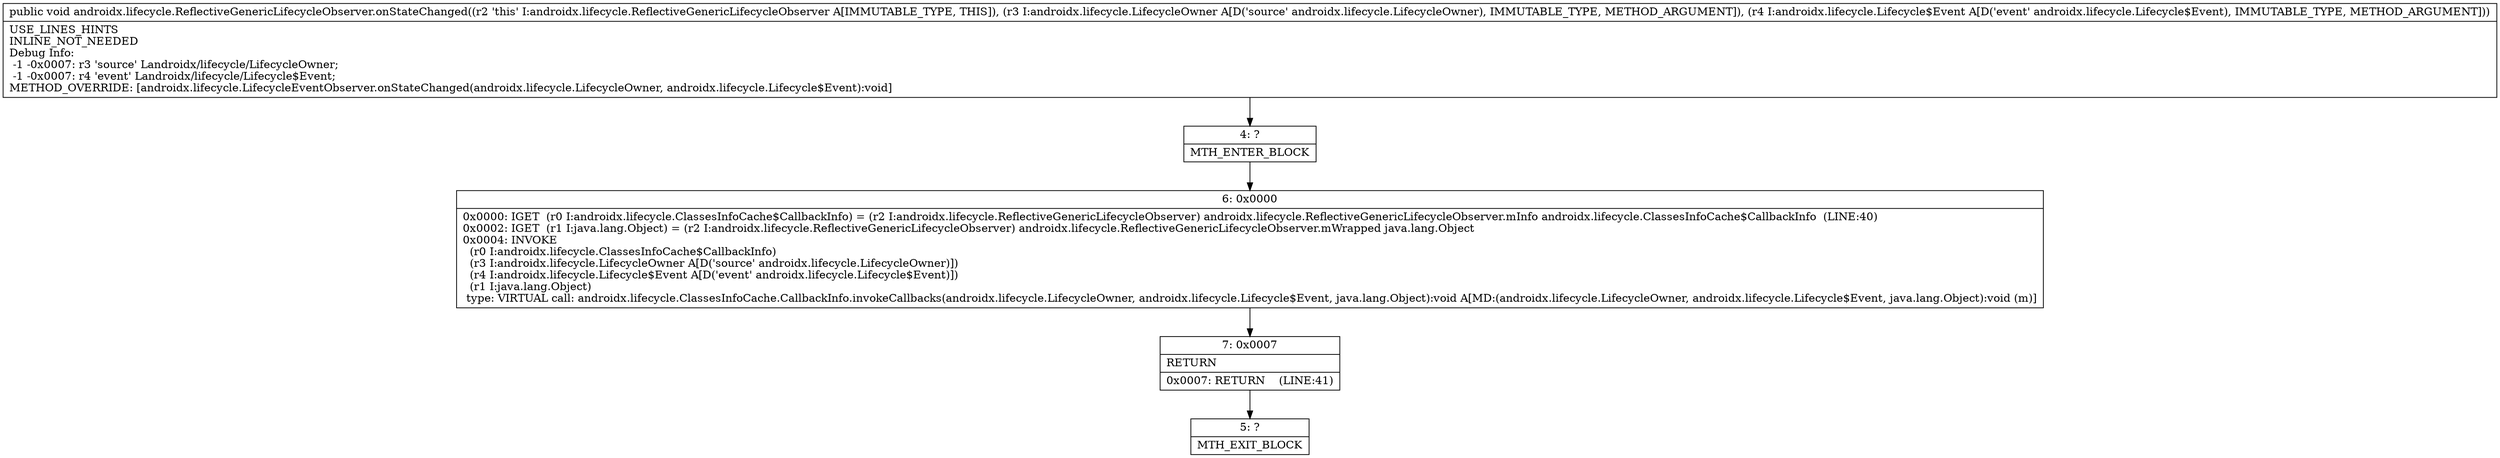 digraph "CFG forandroidx.lifecycle.ReflectiveGenericLifecycleObserver.onStateChanged(Landroidx\/lifecycle\/LifecycleOwner;Landroidx\/lifecycle\/Lifecycle$Event;)V" {
Node_4 [shape=record,label="{4\:\ ?|MTH_ENTER_BLOCK\l}"];
Node_6 [shape=record,label="{6\:\ 0x0000|0x0000: IGET  (r0 I:androidx.lifecycle.ClassesInfoCache$CallbackInfo) = (r2 I:androidx.lifecycle.ReflectiveGenericLifecycleObserver) androidx.lifecycle.ReflectiveGenericLifecycleObserver.mInfo androidx.lifecycle.ClassesInfoCache$CallbackInfo  (LINE:40)\l0x0002: IGET  (r1 I:java.lang.Object) = (r2 I:androidx.lifecycle.ReflectiveGenericLifecycleObserver) androidx.lifecycle.ReflectiveGenericLifecycleObserver.mWrapped java.lang.Object \l0x0004: INVOKE  \l  (r0 I:androidx.lifecycle.ClassesInfoCache$CallbackInfo)\l  (r3 I:androidx.lifecycle.LifecycleOwner A[D('source' androidx.lifecycle.LifecycleOwner)])\l  (r4 I:androidx.lifecycle.Lifecycle$Event A[D('event' androidx.lifecycle.Lifecycle$Event)])\l  (r1 I:java.lang.Object)\l type: VIRTUAL call: androidx.lifecycle.ClassesInfoCache.CallbackInfo.invokeCallbacks(androidx.lifecycle.LifecycleOwner, androidx.lifecycle.Lifecycle$Event, java.lang.Object):void A[MD:(androidx.lifecycle.LifecycleOwner, androidx.lifecycle.Lifecycle$Event, java.lang.Object):void (m)]\l}"];
Node_7 [shape=record,label="{7\:\ 0x0007|RETURN\l|0x0007: RETURN    (LINE:41)\l}"];
Node_5 [shape=record,label="{5\:\ ?|MTH_EXIT_BLOCK\l}"];
MethodNode[shape=record,label="{public void androidx.lifecycle.ReflectiveGenericLifecycleObserver.onStateChanged((r2 'this' I:androidx.lifecycle.ReflectiveGenericLifecycleObserver A[IMMUTABLE_TYPE, THIS]), (r3 I:androidx.lifecycle.LifecycleOwner A[D('source' androidx.lifecycle.LifecycleOwner), IMMUTABLE_TYPE, METHOD_ARGUMENT]), (r4 I:androidx.lifecycle.Lifecycle$Event A[D('event' androidx.lifecycle.Lifecycle$Event), IMMUTABLE_TYPE, METHOD_ARGUMENT]))  | USE_LINES_HINTS\lINLINE_NOT_NEEDED\lDebug Info:\l  \-1 \-0x0007: r3 'source' Landroidx\/lifecycle\/LifecycleOwner;\l  \-1 \-0x0007: r4 'event' Landroidx\/lifecycle\/Lifecycle$Event;\lMETHOD_OVERRIDE: [androidx.lifecycle.LifecycleEventObserver.onStateChanged(androidx.lifecycle.LifecycleOwner, androidx.lifecycle.Lifecycle$Event):void]\l}"];
MethodNode -> Node_4;Node_4 -> Node_6;
Node_6 -> Node_7;
Node_7 -> Node_5;
}

